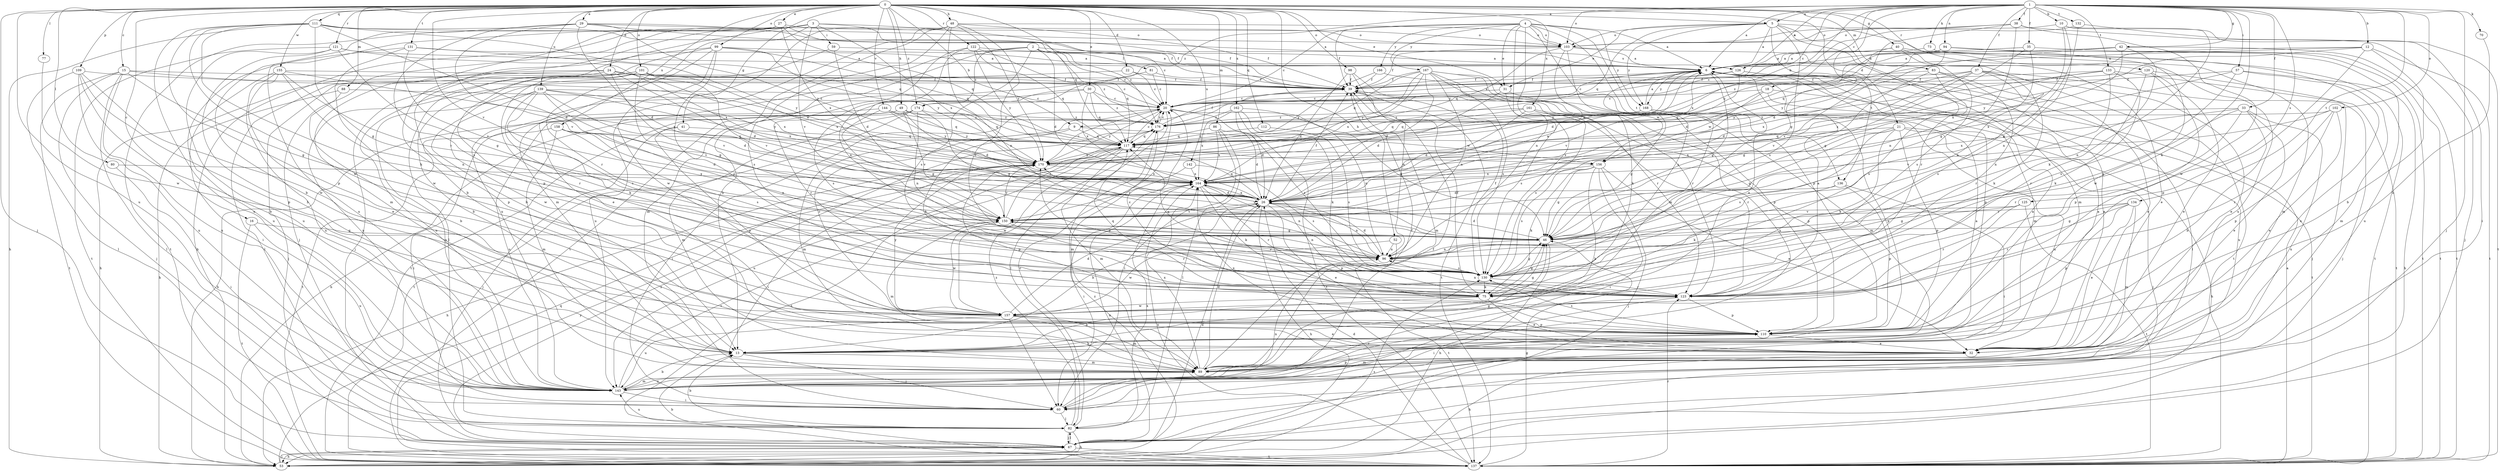 strict digraph  {
0;
1;
2;
3;
4;
5;
6;
9;
10;
12;
13;
15;
16;
18;
20;
21;
22;
24;
26;
27;
29;
30;
31;
32;
33;
35;
37;
38;
39;
40;
41;
42;
46;
48;
49;
52;
53;
57;
59;
60;
67;
70;
73;
75;
77;
80;
81;
82;
83;
86;
88;
89;
94;
96;
98;
99;
101;
102;
103;
109;
110;
111;
112;
117;
120;
121;
122;
123;
125;
126;
130;
131;
132;
133;
134;
136;
137;
139;
142;
143;
144;
150;
155;
156;
157;
158;
161;
162;
164;
166;
167;
168;
170;
174;
176;
0 -> 5  [label=a];
0 -> 9  [label=b];
0 -> 15  [label=c];
0 -> 16  [label=c];
0 -> 21  [label=d];
0 -> 22  [label=d];
0 -> 24  [label=d];
0 -> 27  [label=e];
0 -> 29  [label=e];
0 -> 30  [label=e];
0 -> 31  [label=e];
0 -> 40  [label=g];
0 -> 41  [label=g];
0 -> 48  [label=h];
0 -> 49  [label=h];
0 -> 52  [label=h];
0 -> 67  [label=j];
0 -> 77  [label=l];
0 -> 80  [label=l];
0 -> 83  [label=m];
0 -> 86  [label=m];
0 -> 88  [label=m];
0 -> 98  [label=o];
0 -> 99  [label=o];
0 -> 101  [label=o];
0 -> 109  [label=p];
0 -> 111  [label=q];
0 -> 112  [label=q];
0 -> 117  [label=q];
0 -> 120  [label=r];
0 -> 121  [label=r];
0 -> 122  [label=r];
0 -> 131  [label=t];
0 -> 139  [label=u];
0 -> 142  [label=u];
0 -> 143  [label=u];
0 -> 144  [label=v];
0 -> 150  [label=v];
0 -> 155  [label=w];
0 -> 158  [label=x];
0 -> 161  [label=x];
0 -> 162  [label=x];
0 -> 174  [label=z];
1 -> 5  [label=a];
1 -> 6  [label=a];
1 -> 9  [label=b];
1 -> 10  [label=b];
1 -> 12  [label=b];
1 -> 18  [label=c];
1 -> 20  [label=c];
1 -> 33  [label=f];
1 -> 35  [label=f];
1 -> 37  [label=f];
1 -> 38  [label=f];
1 -> 42  [label=g];
1 -> 46  [label=g];
1 -> 57  [label=i];
1 -> 67  [label=j];
1 -> 70  [label=k];
1 -> 73  [label=k];
1 -> 75  [label=k];
1 -> 94  [label=n];
1 -> 102  [label=o];
1 -> 103  [label=o];
1 -> 125  [label=s];
1 -> 126  [label=s];
1 -> 132  [label=t];
1 -> 133  [label=t];
1 -> 134  [label=t];
1 -> 174  [label=z];
2 -> 20  [label=c];
2 -> 26  [label=d];
2 -> 81  [label=l];
2 -> 89  [label=m];
2 -> 117  [label=q];
2 -> 126  [label=s];
2 -> 130  [label=s];
2 -> 143  [label=u];
2 -> 174  [label=z];
3 -> 13  [label=b];
3 -> 20  [label=c];
3 -> 53  [label=h];
3 -> 59  [label=i];
3 -> 67  [label=j];
3 -> 110  [label=p];
3 -> 123  [label=r];
3 -> 150  [label=v];
3 -> 164  [label=x];
3 -> 176  [label=z];
4 -> 6  [label=a];
4 -> 20  [label=c];
4 -> 31  [label=e];
4 -> 39  [label=f];
4 -> 89  [label=m];
4 -> 96  [label=n];
4 -> 103  [label=o];
4 -> 110  [label=p];
4 -> 130  [label=s];
4 -> 136  [label=t];
4 -> 166  [label=y];
4 -> 167  [label=y];
4 -> 168  [label=y];
5 -> 6  [label=a];
5 -> 31  [label=e];
5 -> 89  [label=m];
5 -> 103  [label=o];
5 -> 117  [label=q];
5 -> 123  [label=r];
5 -> 130  [label=s];
5 -> 136  [label=t];
5 -> 143  [label=u];
5 -> 168  [label=y];
6 -> 39  [label=f];
6 -> 46  [label=g];
6 -> 89  [label=m];
6 -> 110  [label=p];
6 -> 156  [label=w];
6 -> 168  [label=y];
6 -> 170  [label=y];
6 -> 176  [label=z];
9 -> 75  [label=k];
9 -> 89  [label=m];
9 -> 117  [label=q];
9 -> 156  [label=w];
10 -> 46  [label=g];
10 -> 60  [label=i];
10 -> 75  [label=k];
10 -> 96  [label=n];
10 -> 103  [label=o];
12 -> 6  [label=a];
12 -> 13  [label=b];
12 -> 110  [label=p];
12 -> 117  [label=q];
12 -> 137  [label=t];
12 -> 170  [label=y];
13 -> 6  [label=a];
13 -> 60  [label=i];
13 -> 89  [label=m];
15 -> 39  [label=f];
15 -> 46  [label=g];
15 -> 67  [label=j];
15 -> 82  [label=l];
15 -> 137  [label=t];
15 -> 143  [label=u];
15 -> 156  [label=w];
16 -> 46  [label=g];
16 -> 137  [label=t];
16 -> 143  [label=u];
18 -> 20  [label=c];
18 -> 117  [label=q];
18 -> 137  [label=t];
18 -> 143  [label=u];
18 -> 156  [label=w];
20 -> 6  [label=a];
20 -> 46  [label=g];
20 -> 60  [label=i];
20 -> 82  [label=l];
20 -> 130  [label=s];
20 -> 170  [label=y];
20 -> 176  [label=z];
21 -> 46  [label=g];
21 -> 53  [label=h];
21 -> 67  [label=j];
21 -> 75  [label=k];
21 -> 110  [label=p];
21 -> 117  [label=q];
21 -> 130  [label=s];
21 -> 164  [label=x];
22 -> 20  [label=c];
22 -> 39  [label=f];
22 -> 143  [label=u];
24 -> 20  [label=c];
24 -> 26  [label=d];
24 -> 39  [label=f];
24 -> 53  [label=h];
24 -> 82  [label=l];
24 -> 110  [label=p];
24 -> 150  [label=v];
24 -> 164  [label=x];
26 -> 6  [label=a];
26 -> 13  [label=b];
26 -> 32  [label=e];
26 -> 39  [label=f];
26 -> 53  [label=h];
26 -> 96  [label=n];
26 -> 110  [label=p];
26 -> 117  [label=q];
26 -> 150  [label=v];
26 -> 164  [label=x];
27 -> 39  [label=f];
27 -> 89  [label=m];
27 -> 103  [label=o];
27 -> 117  [label=q];
27 -> 137  [label=t];
27 -> 143  [label=u];
27 -> 164  [label=x];
29 -> 6  [label=a];
29 -> 13  [label=b];
29 -> 26  [label=d];
29 -> 39  [label=f];
29 -> 103  [label=o];
29 -> 130  [label=s];
29 -> 150  [label=v];
29 -> 170  [label=y];
30 -> 20  [label=c];
30 -> 117  [label=q];
30 -> 123  [label=r];
30 -> 130  [label=s];
30 -> 164  [label=x];
30 -> 176  [label=z];
31 -> 20  [label=c];
31 -> 26  [label=d];
31 -> 89  [label=m];
31 -> 130  [label=s];
32 -> 6  [label=a];
32 -> 53  [label=h];
32 -> 89  [label=m];
32 -> 164  [label=x];
33 -> 13  [label=b];
33 -> 32  [label=e];
33 -> 46  [label=g];
33 -> 123  [label=r];
33 -> 143  [label=u];
33 -> 164  [label=x];
33 -> 176  [label=z];
35 -> 6  [label=a];
35 -> 46  [label=g];
35 -> 96  [label=n];
35 -> 137  [label=t];
35 -> 176  [label=z];
37 -> 26  [label=d];
37 -> 32  [label=e];
37 -> 39  [label=f];
37 -> 67  [label=j];
37 -> 75  [label=k];
37 -> 130  [label=s];
37 -> 150  [label=v];
37 -> 164  [label=x];
38 -> 26  [label=d];
38 -> 67  [label=j];
38 -> 96  [label=n];
38 -> 103  [label=o];
38 -> 157  [label=w];
38 -> 164  [label=x];
39 -> 20  [label=c];
39 -> 89  [label=m];
39 -> 137  [label=t];
40 -> 6  [label=a];
40 -> 26  [label=d];
40 -> 32  [label=e];
40 -> 130  [label=s];
40 -> 137  [label=t];
41 -> 67  [label=j];
41 -> 110  [label=p];
41 -> 117  [label=q];
42 -> 6  [label=a];
42 -> 96  [label=n];
42 -> 117  [label=q];
42 -> 137  [label=t];
42 -> 164  [label=x];
42 -> 170  [label=y];
46 -> 26  [label=d];
46 -> 53  [label=h];
46 -> 96  [label=n];
46 -> 170  [label=y];
48 -> 13  [label=b];
48 -> 39  [label=f];
48 -> 89  [label=m];
48 -> 96  [label=n];
48 -> 103  [label=o];
48 -> 130  [label=s];
48 -> 137  [label=t];
48 -> 143  [label=u];
48 -> 170  [label=y];
49 -> 26  [label=d];
49 -> 53  [label=h];
49 -> 117  [label=q];
49 -> 143  [label=u];
49 -> 150  [label=v];
49 -> 170  [label=y];
49 -> 176  [label=z];
52 -> 96  [label=n];
52 -> 137  [label=t];
52 -> 157  [label=w];
53 -> 67  [label=j];
53 -> 117  [label=q];
53 -> 130  [label=s];
53 -> 176  [label=z];
57 -> 39  [label=f];
57 -> 53  [label=h];
57 -> 89  [label=m];
57 -> 130  [label=s];
57 -> 164  [label=x];
59 -> 6  [label=a];
59 -> 13  [label=b];
59 -> 26  [label=d];
60 -> 39  [label=f];
60 -> 82  [label=l];
60 -> 96  [label=n];
67 -> 26  [label=d];
67 -> 53  [label=h];
67 -> 82  [label=l];
67 -> 137  [label=t];
67 -> 164  [label=x];
67 -> 176  [label=z];
70 -> 13  [label=b];
73 -> 6  [label=a];
73 -> 89  [label=m];
73 -> 143  [label=u];
75 -> 13  [label=b];
75 -> 20  [label=c];
75 -> 32  [label=e];
75 -> 39  [label=f];
75 -> 46  [label=g];
75 -> 117  [label=q];
75 -> 157  [label=w];
77 -> 157  [label=w];
80 -> 60  [label=i];
80 -> 164  [label=x];
81 -> 20  [label=c];
81 -> 39  [label=f];
81 -> 137  [label=t];
82 -> 13  [label=b];
82 -> 20  [label=c];
82 -> 53  [label=h];
82 -> 67  [label=j];
82 -> 143  [label=u];
82 -> 164  [label=x];
82 -> 176  [label=z];
83 -> 32  [label=e];
83 -> 39  [label=f];
83 -> 46  [label=g];
83 -> 123  [label=r];
83 -> 130  [label=s];
86 -> 26  [label=d];
86 -> 60  [label=i];
86 -> 82  [label=l];
86 -> 117  [label=q];
86 -> 164  [label=x];
88 -> 13  [label=b];
88 -> 20  [label=c];
88 -> 53  [label=h];
89 -> 6  [label=a];
89 -> 26  [label=d];
89 -> 39  [label=f];
89 -> 46  [label=g];
89 -> 143  [label=u];
89 -> 164  [label=x];
94 -> 6  [label=a];
94 -> 20  [label=c];
94 -> 137  [label=t];
94 -> 143  [label=u];
94 -> 150  [label=v];
94 -> 157  [label=w];
96 -> 26  [label=d];
96 -> 130  [label=s];
98 -> 26  [label=d];
98 -> 39  [label=f];
98 -> 96  [label=n];
98 -> 123  [label=r];
99 -> 6  [label=a];
99 -> 32  [label=e];
99 -> 67  [label=j];
99 -> 82  [label=l];
99 -> 117  [label=q];
99 -> 123  [label=r];
99 -> 157  [label=w];
99 -> 170  [label=y];
101 -> 13  [label=b];
101 -> 39  [label=f];
101 -> 46  [label=g];
101 -> 67  [label=j];
101 -> 123  [label=r];
101 -> 143  [label=u];
101 -> 150  [label=v];
101 -> 164  [label=x];
102 -> 32  [label=e];
102 -> 110  [label=p];
102 -> 123  [label=r];
102 -> 150  [label=v];
102 -> 176  [label=z];
103 -> 6  [label=a];
103 -> 26  [label=d];
103 -> 39  [label=f];
103 -> 117  [label=q];
103 -> 130  [label=s];
103 -> 137  [label=t];
109 -> 13  [label=b];
109 -> 39  [label=f];
109 -> 82  [label=l];
109 -> 110  [label=p];
109 -> 143  [label=u];
109 -> 157  [label=w];
110 -> 13  [label=b];
110 -> 32  [label=e];
110 -> 130  [label=s];
111 -> 26  [label=d];
111 -> 39  [label=f];
111 -> 46  [label=g];
111 -> 53  [label=h];
111 -> 75  [label=k];
111 -> 103  [label=o];
111 -> 110  [label=p];
111 -> 117  [label=q];
111 -> 143  [label=u];
111 -> 157  [label=w];
112 -> 117  [label=q];
112 -> 130  [label=s];
117 -> 20  [label=c];
117 -> 89  [label=m];
117 -> 137  [label=t];
117 -> 143  [label=u];
117 -> 157  [label=w];
117 -> 170  [label=y];
120 -> 32  [label=e];
120 -> 39  [label=f];
120 -> 67  [label=j];
120 -> 110  [label=p];
120 -> 123  [label=r];
121 -> 6  [label=a];
121 -> 13  [label=b];
121 -> 46  [label=g];
121 -> 137  [label=t];
121 -> 143  [label=u];
121 -> 164  [label=x];
122 -> 6  [label=a];
122 -> 96  [label=n];
122 -> 117  [label=q];
122 -> 130  [label=s];
122 -> 170  [label=y];
122 -> 176  [label=z];
123 -> 6  [label=a];
123 -> 60  [label=i];
123 -> 96  [label=n];
123 -> 110  [label=p];
123 -> 170  [label=y];
125 -> 46  [label=g];
125 -> 123  [label=r];
125 -> 137  [label=t];
125 -> 150  [label=v];
126 -> 20  [label=c];
126 -> 32  [label=e];
126 -> 39  [label=f];
126 -> 82  [label=l];
126 -> 150  [label=v];
130 -> 39  [label=f];
130 -> 46  [label=g];
130 -> 75  [label=k];
130 -> 117  [label=q];
130 -> 123  [label=r];
130 -> 150  [label=v];
131 -> 6  [label=a];
131 -> 143  [label=u];
131 -> 150  [label=v];
131 -> 157  [label=w];
131 -> 170  [label=y];
132 -> 46  [label=g];
132 -> 103  [label=o];
132 -> 137  [label=t];
133 -> 39  [label=f];
133 -> 75  [label=k];
133 -> 96  [label=n];
133 -> 137  [label=t];
133 -> 164  [label=x];
133 -> 170  [label=y];
134 -> 32  [label=e];
134 -> 46  [label=g];
134 -> 89  [label=m];
134 -> 110  [label=p];
134 -> 123  [label=r];
134 -> 150  [label=v];
136 -> 26  [label=d];
136 -> 60  [label=i];
136 -> 75  [label=k];
136 -> 110  [label=p];
137 -> 6  [label=a];
137 -> 13  [label=b];
137 -> 26  [label=d];
137 -> 46  [label=g];
137 -> 123  [label=r];
137 -> 164  [label=x];
137 -> 170  [label=y];
139 -> 20  [label=c];
139 -> 26  [label=d];
139 -> 75  [label=k];
139 -> 130  [label=s];
139 -> 143  [label=u];
139 -> 150  [label=v];
139 -> 157  [label=w];
139 -> 164  [label=x];
139 -> 170  [label=y];
142 -> 130  [label=s];
142 -> 150  [label=v];
142 -> 164  [label=x];
143 -> 13  [label=b];
143 -> 60  [label=i];
143 -> 89  [label=m];
143 -> 110  [label=p];
143 -> 123  [label=r];
143 -> 150  [label=v];
144 -> 46  [label=g];
144 -> 117  [label=q];
144 -> 137  [label=t];
144 -> 170  [label=y];
144 -> 176  [label=z];
150 -> 46  [label=g];
150 -> 89  [label=m];
150 -> 96  [label=n];
150 -> 123  [label=r];
150 -> 157  [label=w];
150 -> 170  [label=y];
150 -> 176  [label=z];
155 -> 32  [label=e];
155 -> 39  [label=f];
155 -> 60  [label=i];
155 -> 96  [label=n];
155 -> 143  [label=u];
155 -> 150  [label=v];
155 -> 164  [label=x];
156 -> 13  [label=b];
156 -> 32  [label=e];
156 -> 46  [label=g];
156 -> 60  [label=i];
156 -> 67  [label=j];
156 -> 75  [label=k];
156 -> 130  [label=s];
156 -> 164  [label=x];
157 -> 6  [label=a];
157 -> 20  [label=c];
157 -> 26  [label=d];
157 -> 32  [label=e];
157 -> 46  [label=g];
157 -> 60  [label=i];
157 -> 89  [label=m];
157 -> 110  [label=p];
157 -> 143  [label=u];
157 -> 170  [label=y];
158 -> 26  [label=d];
158 -> 60  [label=i];
158 -> 89  [label=m];
158 -> 96  [label=n];
158 -> 117  [label=q];
158 -> 130  [label=s];
161 -> 26  [label=d];
161 -> 110  [label=p];
161 -> 117  [label=q];
161 -> 123  [label=r];
161 -> 130  [label=s];
161 -> 176  [label=z];
162 -> 26  [label=d];
162 -> 75  [label=k];
162 -> 96  [label=n];
162 -> 137  [label=t];
162 -> 164  [label=x];
162 -> 176  [label=z];
164 -> 26  [label=d];
164 -> 60  [label=i];
164 -> 75  [label=k];
164 -> 96  [label=n];
164 -> 123  [label=r];
166 -> 39  [label=f];
166 -> 123  [label=r];
166 -> 170  [label=y];
167 -> 26  [label=d];
167 -> 39  [label=f];
167 -> 75  [label=k];
167 -> 96  [label=n];
167 -> 110  [label=p];
167 -> 117  [label=q];
167 -> 130  [label=s];
167 -> 143  [label=u];
167 -> 164  [label=x];
167 -> 170  [label=y];
168 -> 6  [label=a];
168 -> 46  [label=g];
168 -> 110  [label=p];
168 -> 117  [label=q];
168 -> 143  [label=u];
168 -> 176  [label=z];
170 -> 6  [label=a];
170 -> 20  [label=c];
170 -> 53  [label=h];
170 -> 60  [label=i];
170 -> 110  [label=p];
170 -> 164  [label=x];
174 -> 46  [label=g];
174 -> 53  [label=h];
174 -> 89  [label=m];
174 -> 96  [label=n];
174 -> 137  [label=t];
174 -> 176  [label=z];
176 -> 20  [label=c];
176 -> 39  [label=f];
176 -> 89  [label=m];
176 -> 117  [label=q];
}
